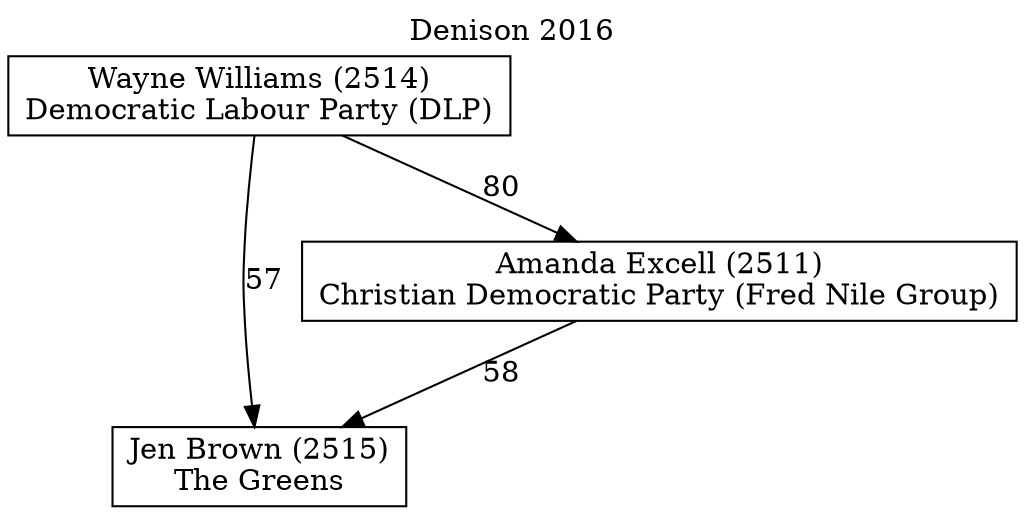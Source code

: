 // House preference flow
digraph "Jen Brown (2515)_Denison_2016" {
	graph [label="Denison 2016" labelloc=t mclimit=10]
	node [shape=box]
	"Jen Brown (2515)" [label="Jen Brown (2515)
The Greens"]
	"Wayne Williams (2514)" [label="Wayne Williams (2514)
Democratic Labour Party (DLP)"]
	"Amanda Excell (2511)" [label="Amanda Excell (2511)
Christian Democratic Party (Fred Nile Group)"]
	"Wayne Williams (2514)" -> "Amanda Excell (2511)" [label=80]
	"Amanda Excell (2511)" -> "Jen Brown (2515)" [label=58]
	"Wayne Williams (2514)" -> "Jen Brown (2515)" [label=57]
}
